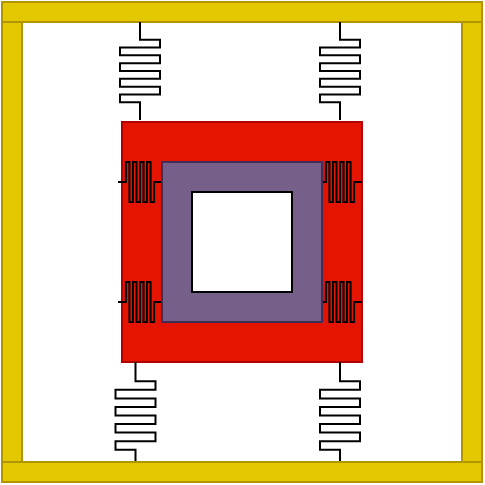 <mxfile version="24.5.4" type="github">
  <diagram name="Pagina-1" id="s6tebHxt4fETLdoPo_5v">
    <mxGraphModel dx="442" dy="317" grid="1" gridSize="10" guides="1" tooltips="1" connect="1" arrows="1" fold="1" page="1" pageScale="1" pageWidth="583" pageHeight="413" math="0" shadow="0">
      <root>
        <mxCell id="0" />
        <mxCell id="1" parent="0" />
        <mxCell id="Ni5LSi0HDRFxPiUFcQp5-10" value="" style="rounded=0;whiteSpace=wrap;html=1;fillColor=#e3c800;strokeColor=#B09500;fontColor=#000000;" vertex="1" parent="1">
          <mxGeometry x="160" y="80" width="240" height="10" as="geometry" />
        </mxCell>
        <mxCell id="Ni5LSi0HDRFxPiUFcQp5-15" value="" style="rounded=0;whiteSpace=wrap;html=1;rotation=-90;fillColor=#e3c800;fontColor=#000000;strokeColor=#B09500;" vertex="1" parent="1">
          <mxGeometry x="55" y="195" width="220" height="10" as="geometry" />
        </mxCell>
        <mxCell id="Ni5LSi0HDRFxPiUFcQp5-16" value="" style="rounded=0;whiteSpace=wrap;html=1;rotation=-90;fillColor=#e3c800;fontColor=#000000;strokeColor=#B09500;" vertex="1" parent="1">
          <mxGeometry x="285" y="195" width="220" height="10" as="geometry" />
        </mxCell>
        <mxCell id="Ni5LSi0HDRFxPiUFcQp5-18" value="" style="whiteSpace=wrap;html=1;aspect=fixed;fillColor=#e51400;fontColor=#ffffff;strokeColor=#B20000;" vertex="1" parent="1">
          <mxGeometry x="220" y="140" width="120" height="120" as="geometry" />
        </mxCell>
        <mxCell id="Ni5LSi0HDRFxPiUFcQp5-20" value="" style="pointerEvents=1;verticalLabelPosition=bottom;shadow=0;dashed=0;align=center;html=1;verticalAlign=top;shape=mxgraph.electrical.resistors.memristor_1;" vertex="1" parent="1">
          <mxGeometry x="318" y="220" width="22" height="20" as="geometry" />
        </mxCell>
        <mxCell id="Ni5LSi0HDRFxPiUFcQp5-22" value="" style="pointerEvents=1;verticalLabelPosition=bottom;shadow=0;dashed=0;align=center;html=1;verticalAlign=top;shape=mxgraph.electrical.resistors.memristor_1;" vertex="1" parent="1">
          <mxGeometry x="318" y="160" width="22" height="20" as="geometry" />
        </mxCell>
        <mxCell id="Ni5LSi0HDRFxPiUFcQp5-23" value="" style="pointerEvents=1;verticalLabelPosition=bottom;shadow=0;dashed=0;align=center;html=1;verticalAlign=top;shape=mxgraph.electrical.resistors.memristor_1;rotation=-180;" vertex="1" parent="1">
          <mxGeometry x="218" y="220" width="22" height="20" as="geometry" />
        </mxCell>
        <mxCell id="Ni5LSi0HDRFxPiUFcQp5-24" value="" style="pointerEvents=1;verticalLabelPosition=bottom;shadow=0;dashed=0;align=center;html=1;verticalAlign=top;shape=mxgraph.electrical.resistors.memristor_1;rotation=-180;" vertex="1" parent="1">
          <mxGeometry x="218" y="160" width="22" height="20" as="geometry" />
        </mxCell>
        <mxCell id="Ni5LSi0HDRFxPiUFcQp5-25" value="" style="pointerEvents=1;verticalLabelPosition=bottom;shadow=0;dashed=0;align=center;html=1;verticalAlign=top;shape=mxgraph.electrical.resistors.memristor_1;rotation=-90;" vertex="1" parent="1">
          <mxGeometry x="304.5" y="104.5" width="49" height="20" as="geometry" />
        </mxCell>
        <mxCell id="Ni5LSi0HDRFxPiUFcQp5-27" value="" style="pointerEvents=1;verticalLabelPosition=bottom;shadow=0;dashed=0;align=center;html=1;verticalAlign=top;shape=mxgraph.electrical.resistors.memristor_1;rotation=-90;" vertex="1" parent="1">
          <mxGeometry x="204.5" y="104.5" width="49" height="20" as="geometry" />
        </mxCell>
        <mxCell id="Ni5LSi0HDRFxPiUFcQp5-30" value="" style="pointerEvents=1;verticalLabelPosition=bottom;shadow=0;dashed=0;align=center;html=1;verticalAlign=top;shape=mxgraph.electrical.resistors.memristor_1;rotation=-90;" vertex="1" parent="1">
          <mxGeometry x="302.25" y="276.75" width="53.5" height="20" as="geometry" />
        </mxCell>
        <mxCell id="Ni5LSi0HDRFxPiUFcQp5-31" value="" style="pointerEvents=1;verticalLabelPosition=bottom;shadow=0;dashed=0;align=center;html=1;verticalAlign=top;shape=mxgraph.electrical.resistors.memristor_1;rotation=90;" vertex="1" parent="1">
          <mxGeometry x="200" y="276.75" width="53.5" height="20" as="geometry" />
        </mxCell>
        <mxCell id="Ni5LSi0HDRFxPiUFcQp5-14" value="" style="rounded=0;whiteSpace=wrap;html=1;fillColor=#e3c800;strokeColor=#B09500;fontColor=#000000;rotation=0;" vertex="1" parent="1">
          <mxGeometry x="160" y="310" width="240" height="10" as="geometry" />
        </mxCell>
        <mxCell id="Ni5LSi0HDRFxPiUFcQp5-19" value="" style="whiteSpace=wrap;html=1;aspect=fixed;fillColor=#76608a;fontColor=#ffffff;strokeColor=#432D57;" vertex="1" parent="1">
          <mxGeometry x="240" y="160" width="80" height="80" as="geometry" />
        </mxCell>
        <mxCell id="Ni5LSi0HDRFxPiUFcQp5-33" value="" style="whiteSpace=wrap;html=1;aspect=fixed;" vertex="1" parent="1">
          <mxGeometry x="255" y="175" width="50" height="50" as="geometry" />
        </mxCell>
      </root>
    </mxGraphModel>
  </diagram>
</mxfile>
